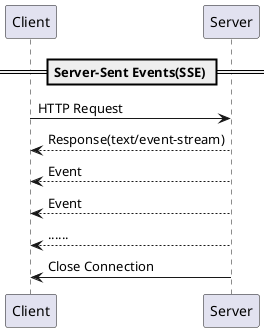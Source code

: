 
@startuml
== Server-Sent Events(SSE) ==
Client -> Server: HTTP Request
Server --> Client: Response(text/event-stream)
Server --> Client: Event
Server --> Client: Event
Server --> Client: ......
Server -> Client: Close Connection

@enduml
